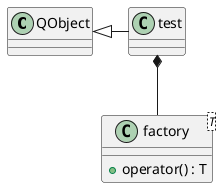 @startuml

class QObject
class test
class factory <T> {
    + operator() : T
}

QObject <|- test
test *-- factory

@enduml
